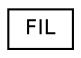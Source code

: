 digraph "Graphical Class Hierarchy"
{
 // LATEX_PDF_SIZE
  edge [fontname="Helvetica",fontsize="10",labelfontname="Helvetica",labelfontsize="10"];
  node [fontname="Helvetica",fontsize="10",shape=record];
  rankdir="LR";
  Node0 [label="FIL",height=0.2,width=0.4,color="black", fillcolor="white", style="filled",URL="$struct_f_i_l.html",tooltip=" "];
}
